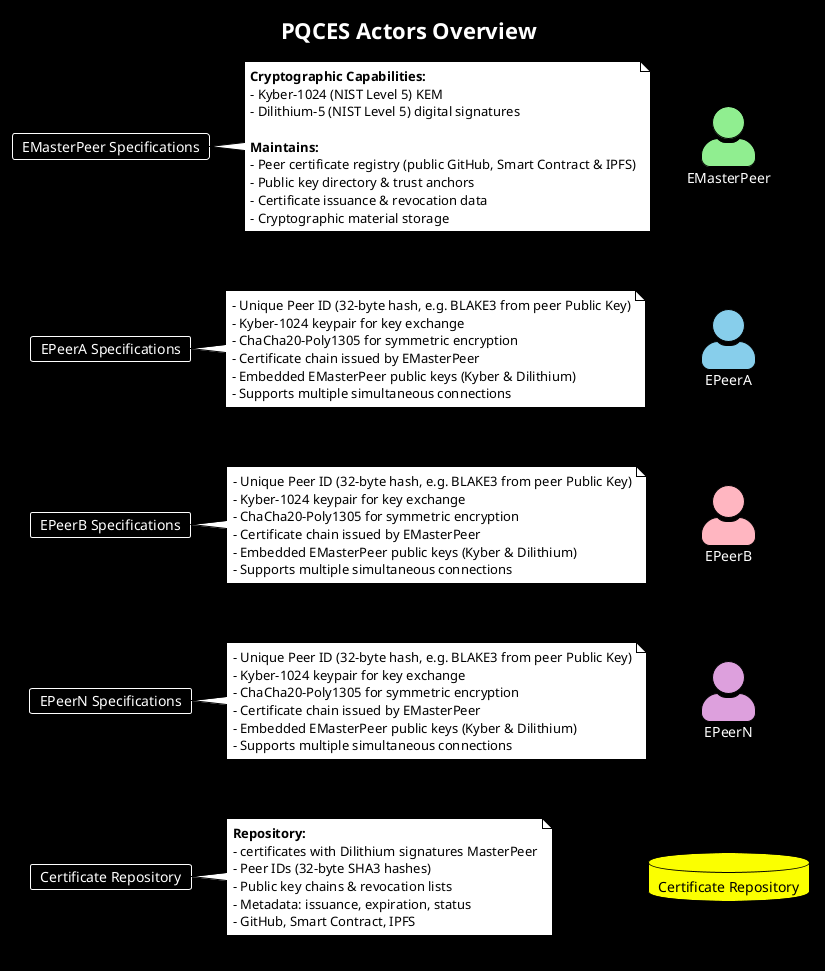 @startuml
!theme plain

' Global dark theme settings
skinparam backgroundColor #000000
skinparam defaultFontColor #FFFFFF

'Colors definition
!$PEER_A_COLOR = "#87CEEB"
!$MASTER_PEER_COLOR = "#90EE90"
!$REPOSITORY_COLOR = "#00FFFF"
!$PEER_B_COLOR = "#FFB6C1"
!$PEER_N_COLOR = "#DDA0DD"
!$SYSTEM_COLOR = "#FFFFFF"

'Styling for dark theme
skinparam note {
    BackgroundColor #FFFFFF
    BorderColor #000000
    FontColor #000000
}

skinparam card {
    BackgroundColor #000000
    BorderColor #FFFFFF
    FontColor #FFFFFF
}

' Actor specific settings - using monochrome style

skinparam actor {
    StereotypeFontColor #FFFFFF
    FontColor #FFFFFF
}
skinparam actorStyle awesome
skinparam control {
    BackgroundColor $MASTER_PEER_COLOR
    BorderColor $MASTER_PEER_COLOR
    FontColor #FFFFFF
}

skinparam database {
    BackgroundColor #FFFFFF
    BorderColor #000000
    FontColor #FFFFFF
}

title Cyborg AI - System Actors Overview

' MasterPeer
actor "MasterPeer" as MP $MASTER_PEER_COLOR
card "MasterPeer Specifications" as MP_CARD
note right of MP_CARD
  - Signaling server
  - Has PK_MP (Public Key)
  - Has SK_MP (Secret Key)
  - Manages MAP_REGISTER and MAP_OFFER
  - Handles connection signaling
  - Verifies HMAC signatures
  - Routes SDP messages
  - Manages peer connections
  - Handles disconnection events
end note

' System Components
database "Foundation" as DB $MASTER_PEER_COLOR
card "Foundation" as SYS_CARD
note right of SYS_CARD
  MAP_REGISTER:
  - Stores peer registrations
  - Key: hash
  - Value: EWebrtc struct
@startuml
!theme plain

' Global dark theme settings
skinparam backgroundColor #000000
skinparam defaultFontColor #FFFFFF

'Colors definition
!$PEER_A_COLOR = "#87CEEB"
!$MASTER_PEER_COLOR = "#90EE90"
!$PEER_B_COLOR = "#FFB6C1"
!$PEER_N_COLOR = "#DDA0DD"
!$SYSTEM_COLOR = "#FFFFFF"

'Styling for dark theme
skinparam note {
    BackgroundColor #FFFFFF
    BorderColor #000000
    FontColor #000000
}

skinparam card {
    BackgroundColor #000000
    BorderColor #FFFFFF
    FontColor #FFFFFF
}

' Actor specific settings - using monochrome style
skinparam actor {
    StereotypeFontColor #FFFFFF
    FontColor #FFFFFF
}
skinparam actorStyle awesome
skinparam control {
    BackgroundColor $MASTER_PEER_COLOR
    BorderColor $MASTER_PEER_COLOR
    FontColor #FFFFFF
}
skinparam database {
    BackgroundColor #000000
    BorderColor #000000
    FontColor #000000
}

title PQCES Actors Overview

' Master Peer (Trust Anchor / CA)
actor "EMasterPeer" as MP $MASTER_PEER_COLOR
card "EMasterPeer Specifications" as MP_CARD
note right of MP_CARD
  **Cryptographic Capabilities:**
  - Kyber-1024 (NIST Level 5) KEM
  - Dilithium-5 (NIST Level 5) digital signatures

  **Maintains:**
  - Peer certificate registry (public GitHub, Smart Contract & IPFS)
  - Public key directory & trust anchors
  - Certificate issuance & revocation data
  - Cryptographic material storage
end note

' Certificate Repository
database "Certificate Repository" as DB #fbff00
card "Certificate Repository" as SYS_CARD
note right of SYS_CARD
  **Repository:**
  - certificates with Dilithium signatures MasterPeer
  - Peer IDs (32-byte SHA3 hashes)
  - Public key chains & revocation lists
  - Metadata: issuance, expiration, status
  - GitHub, Smart Contract, IPFS
end note

' PeerA (Single-Peer Client)
actor "EPeerA" as PA $PEER_A_COLOR
card "EPeerA Specifications" as PA_CARD
note right of PA_CARD
  - Unique Peer ID (32-byte hash, e.g. BLAKE3 from peer Public Key)
  - Kyber-1024 keypair for key exchange
  - ChaCha20-Poly1305 for symmetric encryption
  - Certificate chain issued by EMasterPeer
  - Embedded EMasterPeer public keys (Kyber & Dilithium)
  - Supports multiple simultaneous connections
end note

' PeerB (Multi-Peer Client)
actor "EPeerB" as PB $PEER_B_COLOR
card "EPeerB Specifications" as PB_CARD
note right of PB_CARD
  - Unique Peer ID (32-byte hash, e.g. BLAKE3 from peer Public Key)
  - Kyber-1024 keypair for key exchange
  - ChaCha20-Poly1305 for symmetric encryption
  - Certificate chain issued by EMasterPeer
  - Embedded EMasterPeer public keys (Kyber & Dilithium)
  - Supports multiple simultaneous connections
end note

' PeerN (Generic Peer)
actor "EPeerN" as PN $PEER_N_COLOR
card "EPeerN Specifications" as PN_CARD
note right of PN_CARD
  - Unique Peer ID (32-byte hash, e.g. BLAKE3 from peer Public Key)
  - Kyber-1024 keypair for key exchange
  - ChaCha20-Poly1305 for symmetric encryption
  - Certificate chain issued by EMasterPeer
  - Embedded EMasterPeer public keys (Kyber & Dilithium)
  - Supports multiple simultaneous connections
end note

' Layout adjustments
MP -[hidden]-> PA
PA -[hidden]-> PB
PB -[hidden]-> PN
PN -[hidden]-> DB

MP_CARD -[hidden]-> PA_CARD
PA_CARD -[hidden]-> PB_CARD
PB_CARD -[hidden]-> PN_CARD
PN_CARD -[hidden]-> SYS_CARD

footer ""
@enduml
  MAP_OFFER:
  - Stores pending offers
  - Key: hash
  - Value: EWebrtc struct

  EWebrtc Structure:
  - id: Unique identifier
  - time: Timestamp
  - version: Entity version
  - peer_from: Sender ID
  - peer_to: Recipient ID
  - sdp_type: OFFER/ANSWER/REGISTER
  - sdp: Encrypted connection info
end note

' PeerA
actor "PeerA" as PA $PEER_A_COLOR
card "PeerA Specifications" as PA_CARD
note right of PA_CARD
  - Client with single peer connection
  - Has unique ID_A
  - Contains PK_A (Public Key)
  - Contains SK_A (Secret Key)
  - Has MasterPeer's PK_MP embedded
  - Supports WebRTC connections
  - Handles SDP_OFFER and SDP_ANSWER
  - Can connect to multiple peers
end note

' PeerB
actor "PeerB" as PB $PEER_B_COLOR
card "PeerB Specifications" as PB_CARD
note right of PB_CARD
  - Client with multi-peer capabilities
  - Has unique ID_B
  - Contains PK_B (Public Key)
  - Contains SK_B (Secret Key)
  - Has MasterPeer's PK_MP embedded
  - Supports WebRTC connections
  - Handles SDP registration
  - Can connect to multiple peers
end note

' PeerN
actor "PeerN" as PN $PEER_N_COLOR
card "PeerN Specifications" as PN_CARD
note right of PN_CARD
  - Generic client with single peer connection
  - Has unique ID
  - Contains own Public/Secret keys
  - Has MasterPeer's PK_MP embedded
  - Supports WebRTC connections
  - Can connect to multiple peers
end note

' Layout adjustments
MP -[hidden]-> PA
PA -[hidden]-> PB
PB -[hidden]-> PN
PN -[hidden]-> DB

MP_CARD -[hidden]-> PA_CARD
PA_CARD -[hidden]-> PB_CARD
PB_CARD -[hidden]-> PN_CARD
PN_CARD -[hidden]-> SYS_CARD

@enduml